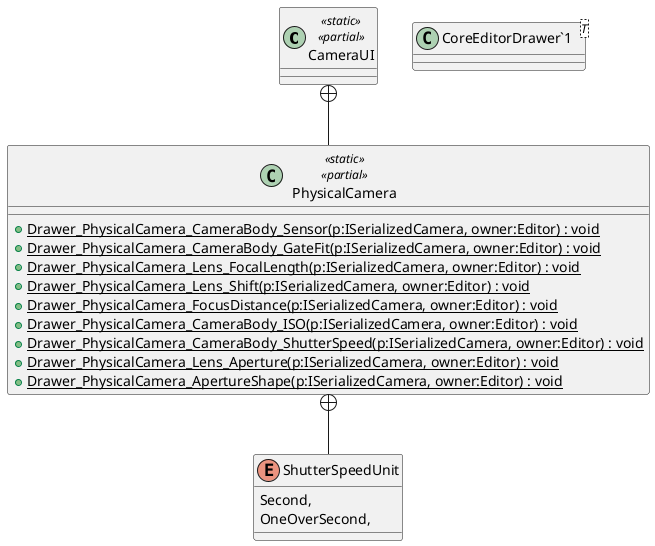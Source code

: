 @startuml
class CameraUI <<static>> <<partial>> {
}
class "CoreEditorDrawer`1"<T> {
}
class PhysicalCamera <<static>> <<partial>> {
    + {static} Drawer_PhysicalCamera_CameraBody_Sensor(p:ISerializedCamera, owner:Editor) : void
    + {static} Drawer_PhysicalCamera_CameraBody_GateFit(p:ISerializedCamera, owner:Editor) : void
    + {static} Drawer_PhysicalCamera_Lens_FocalLength(p:ISerializedCamera, owner:Editor) : void
    + {static} Drawer_PhysicalCamera_Lens_Shift(p:ISerializedCamera, owner:Editor) : void
    + {static} Drawer_PhysicalCamera_FocusDistance(p:ISerializedCamera, owner:Editor) : void
    + {static} Drawer_PhysicalCamera_CameraBody_ISO(p:ISerializedCamera, owner:Editor) : void
    + {static} Drawer_PhysicalCamera_CameraBody_ShutterSpeed(p:ISerializedCamera, owner:Editor) : void
    + {static} Drawer_PhysicalCamera_Lens_Aperture(p:ISerializedCamera, owner:Editor) : void
    + {static} Drawer_PhysicalCamera_ApertureShape(p:ISerializedCamera, owner:Editor) : void
}
enum ShutterSpeedUnit {
    Second,
    OneOverSecond,
}
CameraUI +-- PhysicalCamera
PhysicalCamera +-- ShutterSpeedUnit
@enduml
